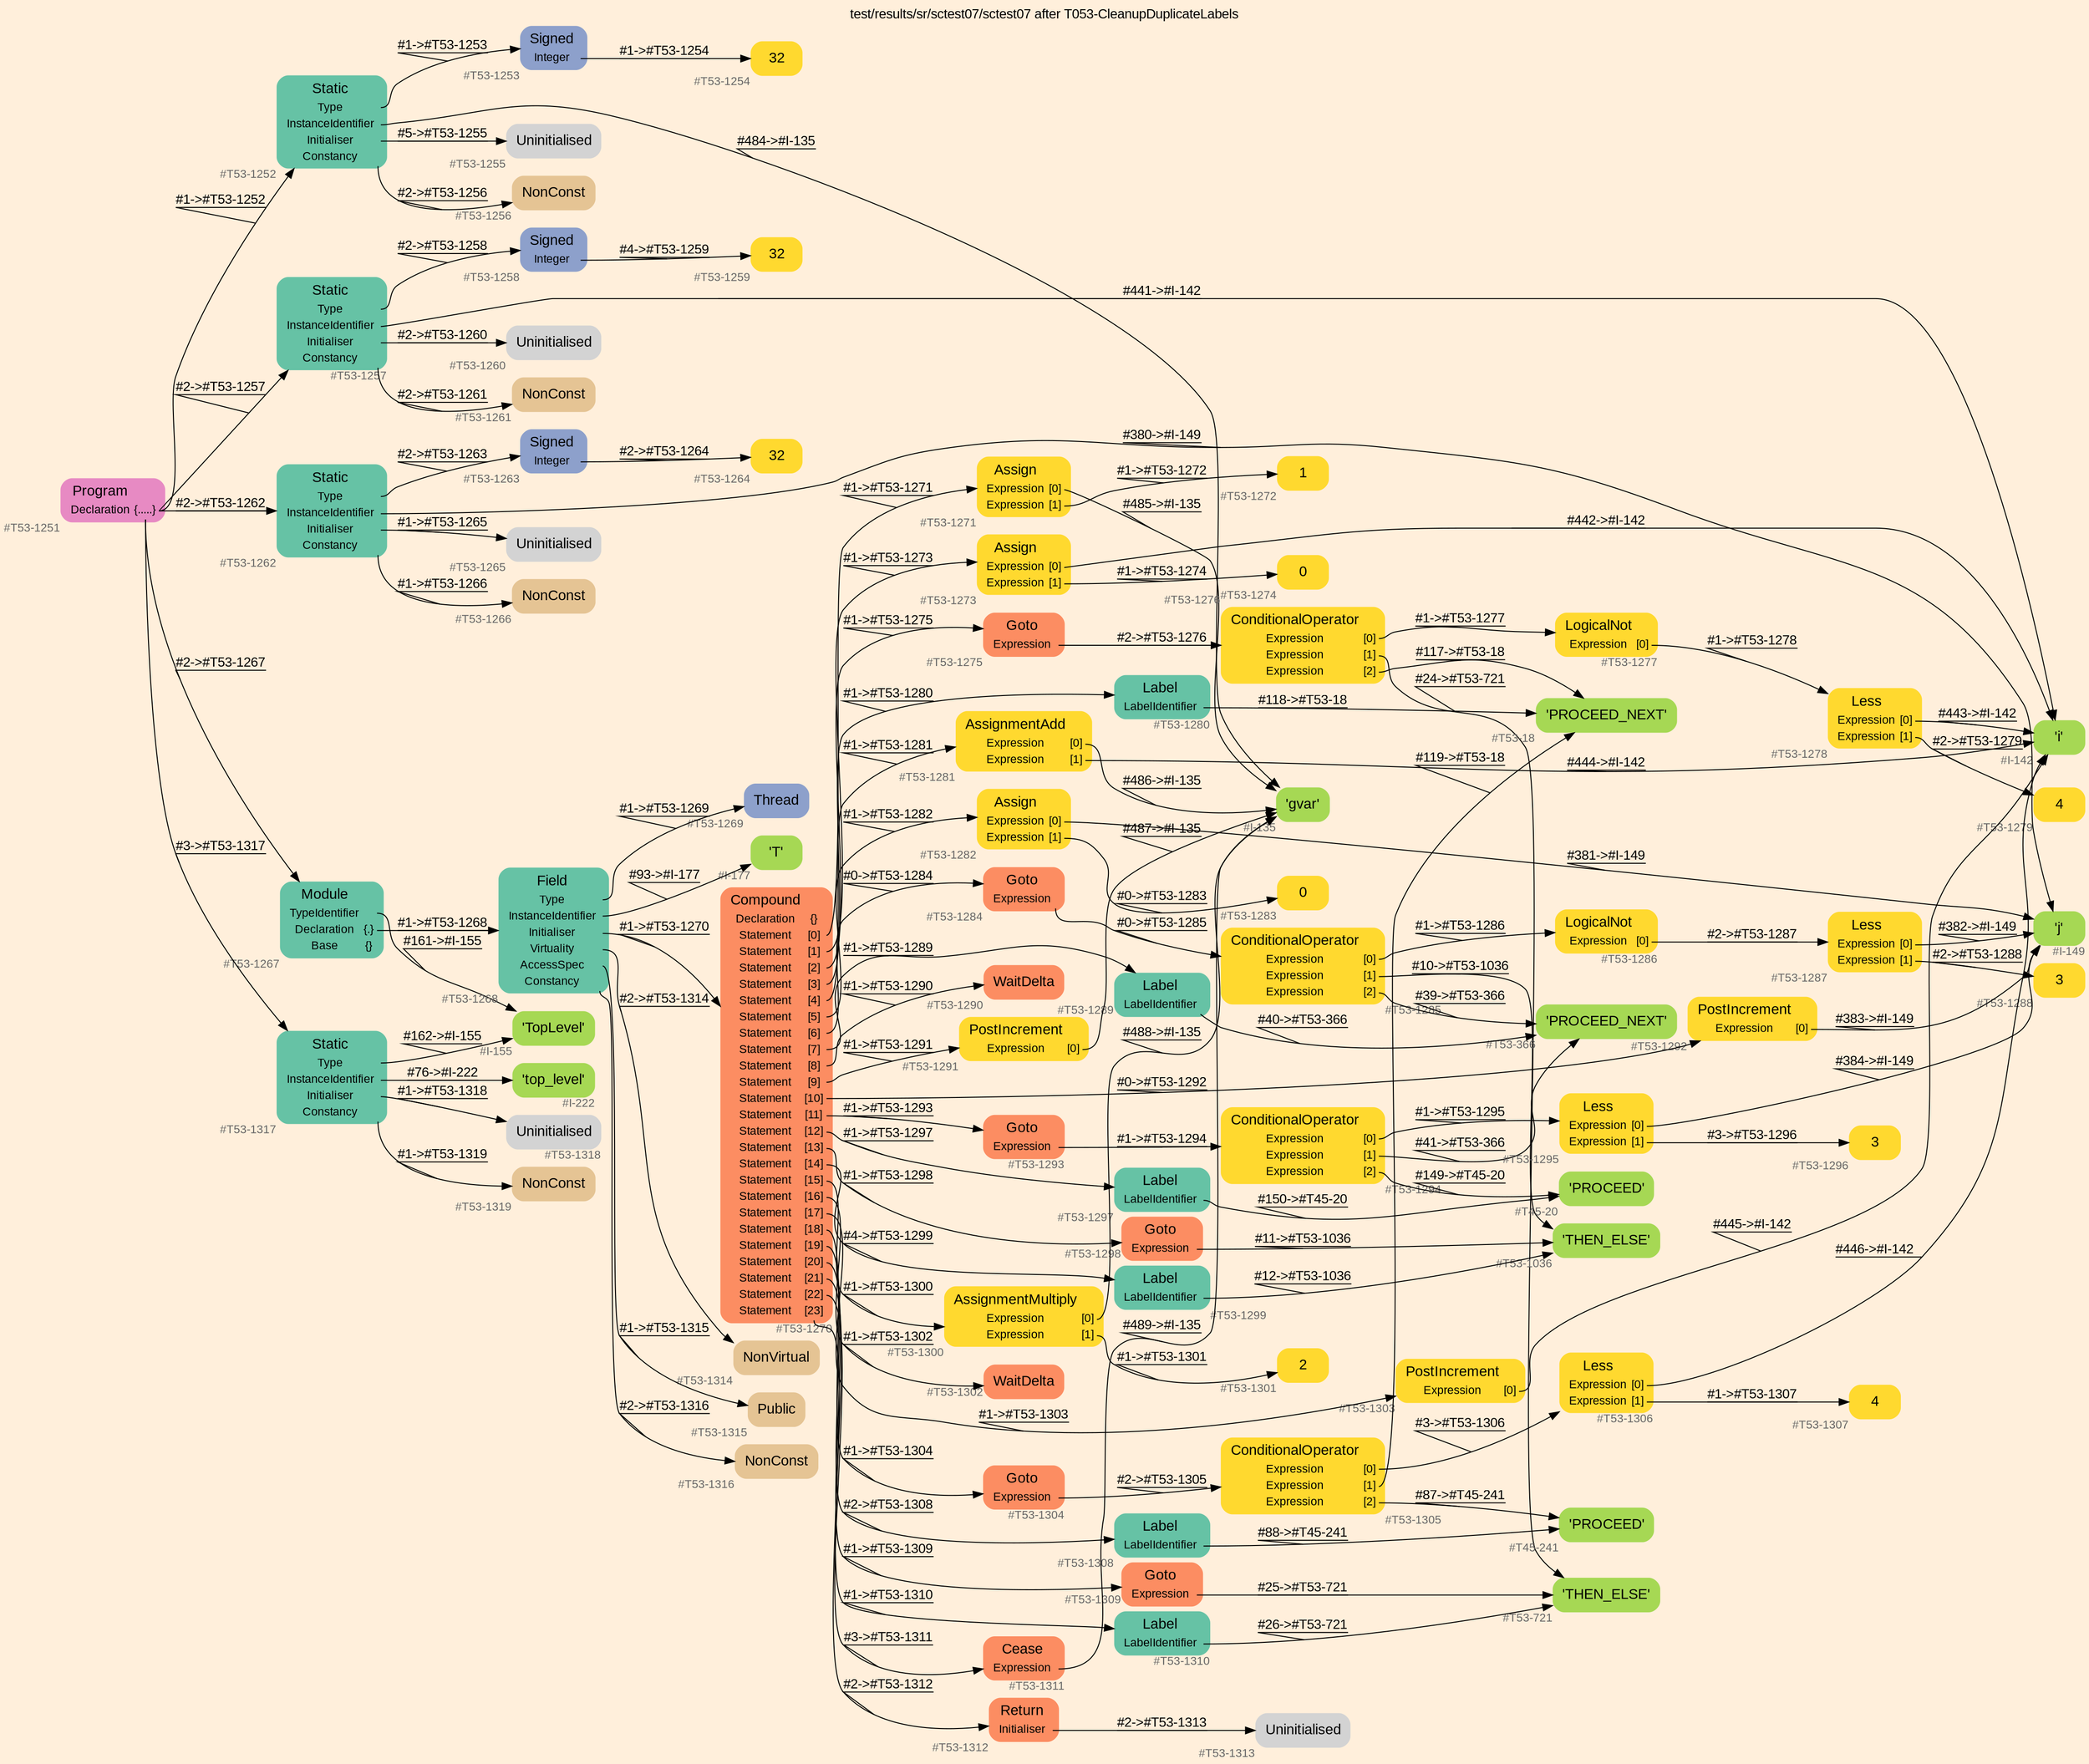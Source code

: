 digraph "test/results/sr/sctest07/sctest07 after T053-CleanupDuplicateLabels" {
label = "test/results/sr/sctest07/sctest07 after T053-CleanupDuplicateLabels"
labelloc = t
graph [
    rankdir = "LR"
    ranksep = 0.3
    bgcolor = antiquewhite1
    color = black
    fontcolor = black
    fontname = "Arial"
];
node [
    fontname = "Arial"
];
edge [
    fontname = "Arial"
];

// -------------------- node figure --------------------
// -------- block #T53-1251 ----------
"#T53-1251" [
    fillcolor = "/set28/4"
    xlabel = "#T53-1251"
    fontsize = "12"
    fontcolor = grey40
    shape = "plaintext"
    label = <<TABLE BORDER="0" CELLBORDER="0" CELLSPACING="0">
     <TR><TD><FONT COLOR="black" POINT-SIZE="15">Program</FONT></TD></TR>
     <TR><TD><FONT COLOR="black" POINT-SIZE="12">Declaration</FONT></TD><TD PORT="port0"><FONT COLOR="black" POINT-SIZE="12">{.....}</FONT></TD></TR>
    </TABLE>>
    style = "rounded,filled"
];

// -------- block #T53-1252 ----------
"#T53-1252" [
    fillcolor = "/set28/1"
    xlabel = "#T53-1252"
    fontsize = "12"
    fontcolor = grey40
    shape = "plaintext"
    label = <<TABLE BORDER="0" CELLBORDER="0" CELLSPACING="0">
     <TR><TD><FONT COLOR="black" POINT-SIZE="15">Static</FONT></TD></TR>
     <TR><TD><FONT COLOR="black" POINT-SIZE="12">Type</FONT></TD><TD PORT="port0"></TD></TR>
     <TR><TD><FONT COLOR="black" POINT-SIZE="12">InstanceIdentifier</FONT></TD><TD PORT="port1"></TD></TR>
     <TR><TD><FONT COLOR="black" POINT-SIZE="12">Initialiser</FONT></TD><TD PORT="port2"></TD></TR>
     <TR><TD><FONT COLOR="black" POINT-SIZE="12">Constancy</FONT></TD><TD PORT="port3"></TD></TR>
    </TABLE>>
    style = "rounded,filled"
];

// -------- block #T53-1253 ----------
"#T53-1253" [
    fillcolor = "/set28/3"
    xlabel = "#T53-1253"
    fontsize = "12"
    fontcolor = grey40
    shape = "plaintext"
    label = <<TABLE BORDER="0" CELLBORDER="0" CELLSPACING="0">
     <TR><TD><FONT COLOR="black" POINT-SIZE="15">Signed</FONT></TD></TR>
     <TR><TD><FONT COLOR="black" POINT-SIZE="12">Integer</FONT></TD><TD PORT="port0"></TD></TR>
    </TABLE>>
    style = "rounded,filled"
];

// -------- block #T53-1254 ----------
"#T53-1254" [
    fillcolor = "/set28/6"
    xlabel = "#T53-1254"
    fontsize = "12"
    fontcolor = grey40
    shape = "plaintext"
    label = <<TABLE BORDER="0" CELLBORDER="0" CELLSPACING="0">
     <TR><TD><FONT COLOR="black" POINT-SIZE="15">32</FONT></TD></TR>
    </TABLE>>
    style = "rounded,filled"
];

// -------- block #I-135 ----------
"#I-135" [
    fillcolor = "/set28/5"
    xlabel = "#I-135"
    fontsize = "12"
    fontcolor = grey40
    shape = "plaintext"
    label = <<TABLE BORDER="0" CELLBORDER="0" CELLSPACING="0">
     <TR><TD><FONT COLOR="black" POINT-SIZE="15">'gvar'</FONT></TD></TR>
    </TABLE>>
    style = "rounded,filled"
];

// -------- block #T53-1255 ----------
"#T53-1255" [
    xlabel = "#T53-1255"
    fontsize = "12"
    fontcolor = grey40
    shape = "plaintext"
    label = <<TABLE BORDER="0" CELLBORDER="0" CELLSPACING="0">
     <TR><TD><FONT COLOR="black" POINT-SIZE="15">Uninitialised</FONT></TD></TR>
    </TABLE>>
    style = "rounded,filled"
];

// -------- block #T53-1256 ----------
"#T53-1256" [
    fillcolor = "/set28/7"
    xlabel = "#T53-1256"
    fontsize = "12"
    fontcolor = grey40
    shape = "plaintext"
    label = <<TABLE BORDER="0" CELLBORDER="0" CELLSPACING="0">
     <TR><TD><FONT COLOR="black" POINT-SIZE="15">NonConst</FONT></TD></TR>
    </TABLE>>
    style = "rounded,filled"
];

// -------- block #T53-1257 ----------
"#T53-1257" [
    fillcolor = "/set28/1"
    xlabel = "#T53-1257"
    fontsize = "12"
    fontcolor = grey40
    shape = "plaintext"
    label = <<TABLE BORDER="0" CELLBORDER="0" CELLSPACING="0">
     <TR><TD><FONT COLOR="black" POINT-SIZE="15">Static</FONT></TD></TR>
     <TR><TD><FONT COLOR="black" POINT-SIZE="12">Type</FONT></TD><TD PORT="port0"></TD></TR>
     <TR><TD><FONT COLOR="black" POINT-SIZE="12">InstanceIdentifier</FONT></TD><TD PORT="port1"></TD></TR>
     <TR><TD><FONT COLOR="black" POINT-SIZE="12">Initialiser</FONT></TD><TD PORT="port2"></TD></TR>
     <TR><TD><FONT COLOR="black" POINT-SIZE="12">Constancy</FONT></TD><TD PORT="port3"></TD></TR>
    </TABLE>>
    style = "rounded,filled"
];

// -------- block #T53-1258 ----------
"#T53-1258" [
    fillcolor = "/set28/3"
    xlabel = "#T53-1258"
    fontsize = "12"
    fontcolor = grey40
    shape = "plaintext"
    label = <<TABLE BORDER="0" CELLBORDER="0" CELLSPACING="0">
     <TR><TD><FONT COLOR="black" POINT-SIZE="15">Signed</FONT></TD></TR>
     <TR><TD><FONT COLOR="black" POINT-SIZE="12">Integer</FONT></TD><TD PORT="port0"></TD></TR>
    </TABLE>>
    style = "rounded,filled"
];

// -------- block #T53-1259 ----------
"#T53-1259" [
    fillcolor = "/set28/6"
    xlabel = "#T53-1259"
    fontsize = "12"
    fontcolor = grey40
    shape = "plaintext"
    label = <<TABLE BORDER="0" CELLBORDER="0" CELLSPACING="0">
     <TR><TD><FONT COLOR="black" POINT-SIZE="15">32</FONT></TD></TR>
    </TABLE>>
    style = "rounded,filled"
];

// -------- block #I-142 ----------
"#I-142" [
    fillcolor = "/set28/5"
    xlabel = "#I-142"
    fontsize = "12"
    fontcolor = grey40
    shape = "plaintext"
    label = <<TABLE BORDER="0" CELLBORDER="0" CELLSPACING="0">
     <TR><TD><FONT COLOR="black" POINT-SIZE="15">'i'</FONT></TD></TR>
    </TABLE>>
    style = "rounded,filled"
];

// -------- block #T53-1260 ----------
"#T53-1260" [
    xlabel = "#T53-1260"
    fontsize = "12"
    fontcolor = grey40
    shape = "plaintext"
    label = <<TABLE BORDER="0" CELLBORDER="0" CELLSPACING="0">
     <TR><TD><FONT COLOR="black" POINT-SIZE="15">Uninitialised</FONT></TD></TR>
    </TABLE>>
    style = "rounded,filled"
];

// -------- block #T53-1261 ----------
"#T53-1261" [
    fillcolor = "/set28/7"
    xlabel = "#T53-1261"
    fontsize = "12"
    fontcolor = grey40
    shape = "plaintext"
    label = <<TABLE BORDER="0" CELLBORDER="0" CELLSPACING="0">
     <TR><TD><FONT COLOR="black" POINT-SIZE="15">NonConst</FONT></TD></TR>
    </TABLE>>
    style = "rounded,filled"
];

// -------- block #T53-1262 ----------
"#T53-1262" [
    fillcolor = "/set28/1"
    xlabel = "#T53-1262"
    fontsize = "12"
    fontcolor = grey40
    shape = "plaintext"
    label = <<TABLE BORDER="0" CELLBORDER="0" CELLSPACING="0">
     <TR><TD><FONT COLOR="black" POINT-SIZE="15">Static</FONT></TD></TR>
     <TR><TD><FONT COLOR="black" POINT-SIZE="12">Type</FONT></TD><TD PORT="port0"></TD></TR>
     <TR><TD><FONT COLOR="black" POINT-SIZE="12">InstanceIdentifier</FONT></TD><TD PORT="port1"></TD></TR>
     <TR><TD><FONT COLOR="black" POINT-SIZE="12">Initialiser</FONT></TD><TD PORT="port2"></TD></TR>
     <TR><TD><FONT COLOR="black" POINT-SIZE="12">Constancy</FONT></TD><TD PORT="port3"></TD></TR>
    </TABLE>>
    style = "rounded,filled"
];

// -------- block #T53-1263 ----------
"#T53-1263" [
    fillcolor = "/set28/3"
    xlabel = "#T53-1263"
    fontsize = "12"
    fontcolor = grey40
    shape = "plaintext"
    label = <<TABLE BORDER="0" CELLBORDER="0" CELLSPACING="0">
     <TR><TD><FONT COLOR="black" POINT-SIZE="15">Signed</FONT></TD></TR>
     <TR><TD><FONT COLOR="black" POINT-SIZE="12">Integer</FONT></TD><TD PORT="port0"></TD></TR>
    </TABLE>>
    style = "rounded,filled"
];

// -------- block #T53-1264 ----------
"#T53-1264" [
    fillcolor = "/set28/6"
    xlabel = "#T53-1264"
    fontsize = "12"
    fontcolor = grey40
    shape = "plaintext"
    label = <<TABLE BORDER="0" CELLBORDER="0" CELLSPACING="0">
     <TR><TD><FONT COLOR="black" POINT-SIZE="15">32</FONT></TD></TR>
    </TABLE>>
    style = "rounded,filled"
];

// -------- block #I-149 ----------
"#I-149" [
    fillcolor = "/set28/5"
    xlabel = "#I-149"
    fontsize = "12"
    fontcolor = grey40
    shape = "plaintext"
    label = <<TABLE BORDER="0" CELLBORDER="0" CELLSPACING="0">
     <TR><TD><FONT COLOR="black" POINT-SIZE="15">'j'</FONT></TD></TR>
    </TABLE>>
    style = "rounded,filled"
];

// -------- block #T53-1265 ----------
"#T53-1265" [
    xlabel = "#T53-1265"
    fontsize = "12"
    fontcolor = grey40
    shape = "plaintext"
    label = <<TABLE BORDER="0" CELLBORDER="0" CELLSPACING="0">
     <TR><TD><FONT COLOR="black" POINT-SIZE="15">Uninitialised</FONT></TD></TR>
    </TABLE>>
    style = "rounded,filled"
];

// -------- block #T53-1266 ----------
"#T53-1266" [
    fillcolor = "/set28/7"
    xlabel = "#T53-1266"
    fontsize = "12"
    fontcolor = grey40
    shape = "plaintext"
    label = <<TABLE BORDER="0" CELLBORDER="0" CELLSPACING="0">
     <TR><TD><FONT COLOR="black" POINT-SIZE="15">NonConst</FONT></TD></TR>
    </TABLE>>
    style = "rounded,filled"
];

// -------- block #T53-1267 ----------
"#T53-1267" [
    fillcolor = "/set28/1"
    xlabel = "#T53-1267"
    fontsize = "12"
    fontcolor = grey40
    shape = "plaintext"
    label = <<TABLE BORDER="0" CELLBORDER="0" CELLSPACING="0">
     <TR><TD><FONT COLOR="black" POINT-SIZE="15">Module</FONT></TD></TR>
     <TR><TD><FONT COLOR="black" POINT-SIZE="12">TypeIdentifier</FONT></TD><TD PORT="port0"></TD></TR>
     <TR><TD><FONT COLOR="black" POINT-SIZE="12">Declaration</FONT></TD><TD PORT="port1"><FONT COLOR="black" POINT-SIZE="12">{.}</FONT></TD></TR>
     <TR><TD><FONT COLOR="black" POINT-SIZE="12">Base</FONT></TD><TD PORT="port2"><FONT COLOR="black" POINT-SIZE="12">{}</FONT></TD></TR>
    </TABLE>>
    style = "rounded,filled"
];

// -------- block #I-155 ----------
"#I-155" [
    fillcolor = "/set28/5"
    xlabel = "#I-155"
    fontsize = "12"
    fontcolor = grey40
    shape = "plaintext"
    label = <<TABLE BORDER="0" CELLBORDER="0" CELLSPACING="0">
     <TR><TD><FONT COLOR="black" POINT-SIZE="15">'TopLevel'</FONT></TD></TR>
    </TABLE>>
    style = "rounded,filled"
];

// -------- block #T53-1268 ----------
"#T53-1268" [
    fillcolor = "/set28/1"
    xlabel = "#T53-1268"
    fontsize = "12"
    fontcolor = grey40
    shape = "plaintext"
    label = <<TABLE BORDER="0" CELLBORDER="0" CELLSPACING="0">
     <TR><TD><FONT COLOR="black" POINT-SIZE="15">Field</FONT></TD></TR>
     <TR><TD><FONT COLOR="black" POINT-SIZE="12">Type</FONT></TD><TD PORT="port0"></TD></TR>
     <TR><TD><FONT COLOR="black" POINT-SIZE="12">InstanceIdentifier</FONT></TD><TD PORT="port1"></TD></TR>
     <TR><TD><FONT COLOR="black" POINT-SIZE="12">Initialiser</FONT></TD><TD PORT="port2"></TD></TR>
     <TR><TD><FONT COLOR="black" POINT-SIZE="12">Virtuality</FONT></TD><TD PORT="port3"></TD></TR>
     <TR><TD><FONT COLOR="black" POINT-SIZE="12">AccessSpec</FONT></TD><TD PORT="port4"></TD></TR>
     <TR><TD><FONT COLOR="black" POINT-SIZE="12">Constancy</FONT></TD><TD PORT="port5"></TD></TR>
    </TABLE>>
    style = "rounded,filled"
];

// -------- block #T53-1269 ----------
"#T53-1269" [
    fillcolor = "/set28/3"
    xlabel = "#T53-1269"
    fontsize = "12"
    fontcolor = grey40
    shape = "plaintext"
    label = <<TABLE BORDER="0" CELLBORDER="0" CELLSPACING="0">
     <TR><TD><FONT COLOR="black" POINT-SIZE="15">Thread</FONT></TD></TR>
    </TABLE>>
    style = "rounded,filled"
];

// -------- block #I-177 ----------
"#I-177" [
    fillcolor = "/set28/5"
    xlabel = "#I-177"
    fontsize = "12"
    fontcolor = grey40
    shape = "plaintext"
    label = <<TABLE BORDER="0" CELLBORDER="0" CELLSPACING="0">
     <TR><TD><FONT COLOR="black" POINT-SIZE="15">'T'</FONT></TD></TR>
    </TABLE>>
    style = "rounded,filled"
];

// -------- block #T53-1270 ----------
"#T53-1270" [
    fillcolor = "/set28/2"
    xlabel = "#T53-1270"
    fontsize = "12"
    fontcolor = grey40
    shape = "plaintext"
    label = <<TABLE BORDER="0" CELLBORDER="0" CELLSPACING="0">
     <TR><TD><FONT COLOR="black" POINT-SIZE="15">Compound</FONT></TD></TR>
     <TR><TD><FONT COLOR="black" POINT-SIZE="12">Declaration</FONT></TD><TD PORT="port0"><FONT COLOR="black" POINT-SIZE="12">{}</FONT></TD></TR>
     <TR><TD><FONT COLOR="black" POINT-SIZE="12">Statement</FONT></TD><TD PORT="port1"><FONT COLOR="black" POINT-SIZE="12">[0]</FONT></TD></TR>
     <TR><TD><FONT COLOR="black" POINT-SIZE="12">Statement</FONT></TD><TD PORT="port2"><FONT COLOR="black" POINT-SIZE="12">[1]</FONT></TD></TR>
     <TR><TD><FONT COLOR="black" POINT-SIZE="12">Statement</FONT></TD><TD PORT="port3"><FONT COLOR="black" POINT-SIZE="12">[2]</FONT></TD></TR>
     <TR><TD><FONT COLOR="black" POINT-SIZE="12">Statement</FONT></TD><TD PORT="port4"><FONT COLOR="black" POINT-SIZE="12">[3]</FONT></TD></TR>
     <TR><TD><FONT COLOR="black" POINT-SIZE="12">Statement</FONT></TD><TD PORT="port5"><FONT COLOR="black" POINT-SIZE="12">[4]</FONT></TD></TR>
     <TR><TD><FONT COLOR="black" POINT-SIZE="12">Statement</FONT></TD><TD PORT="port6"><FONT COLOR="black" POINT-SIZE="12">[5]</FONT></TD></TR>
     <TR><TD><FONT COLOR="black" POINT-SIZE="12">Statement</FONT></TD><TD PORT="port7"><FONT COLOR="black" POINT-SIZE="12">[6]</FONT></TD></TR>
     <TR><TD><FONT COLOR="black" POINT-SIZE="12">Statement</FONT></TD><TD PORT="port8"><FONT COLOR="black" POINT-SIZE="12">[7]</FONT></TD></TR>
     <TR><TD><FONT COLOR="black" POINT-SIZE="12">Statement</FONT></TD><TD PORT="port9"><FONT COLOR="black" POINT-SIZE="12">[8]</FONT></TD></TR>
     <TR><TD><FONT COLOR="black" POINT-SIZE="12">Statement</FONT></TD><TD PORT="port10"><FONT COLOR="black" POINT-SIZE="12">[9]</FONT></TD></TR>
     <TR><TD><FONT COLOR="black" POINT-SIZE="12">Statement</FONT></TD><TD PORT="port11"><FONT COLOR="black" POINT-SIZE="12">[10]</FONT></TD></TR>
     <TR><TD><FONT COLOR="black" POINT-SIZE="12">Statement</FONT></TD><TD PORT="port12"><FONT COLOR="black" POINT-SIZE="12">[11]</FONT></TD></TR>
     <TR><TD><FONT COLOR="black" POINT-SIZE="12">Statement</FONT></TD><TD PORT="port13"><FONT COLOR="black" POINT-SIZE="12">[12]</FONT></TD></TR>
     <TR><TD><FONT COLOR="black" POINT-SIZE="12">Statement</FONT></TD><TD PORT="port14"><FONT COLOR="black" POINT-SIZE="12">[13]</FONT></TD></TR>
     <TR><TD><FONT COLOR="black" POINT-SIZE="12">Statement</FONT></TD><TD PORT="port15"><FONT COLOR="black" POINT-SIZE="12">[14]</FONT></TD></TR>
     <TR><TD><FONT COLOR="black" POINT-SIZE="12">Statement</FONT></TD><TD PORT="port16"><FONT COLOR="black" POINT-SIZE="12">[15]</FONT></TD></TR>
     <TR><TD><FONT COLOR="black" POINT-SIZE="12">Statement</FONT></TD><TD PORT="port17"><FONT COLOR="black" POINT-SIZE="12">[16]</FONT></TD></TR>
     <TR><TD><FONT COLOR="black" POINT-SIZE="12">Statement</FONT></TD><TD PORT="port18"><FONT COLOR="black" POINT-SIZE="12">[17]</FONT></TD></TR>
     <TR><TD><FONT COLOR="black" POINT-SIZE="12">Statement</FONT></TD><TD PORT="port19"><FONT COLOR="black" POINT-SIZE="12">[18]</FONT></TD></TR>
     <TR><TD><FONT COLOR="black" POINT-SIZE="12">Statement</FONT></TD><TD PORT="port20"><FONT COLOR="black" POINT-SIZE="12">[19]</FONT></TD></TR>
     <TR><TD><FONT COLOR="black" POINT-SIZE="12">Statement</FONT></TD><TD PORT="port21"><FONT COLOR="black" POINT-SIZE="12">[20]</FONT></TD></TR>
     <TR><TD><FONT COLOR="black" POINT-SIZE="12">Statement</FONT></TD><TD PORT="port22"><FONT COLOR="black" POINT-SIZE="12">[21]</FONT></TD></TR>
     <TR><TD><FONT COLOR="black" POINT-SIZE="12">Statement</FONT></TD><TD PORT="port23"><FONT COLOR="black" POINT-SIZE="12">[22]</FONT></TD></TR>
     <TR><TD><FONT COLOR="black" POINT-SIZE="12">Statement</FONT></TD><TD PORT="port24"><FONT COLOR="black" POINT-SIZE="12">[23]</FONT></TD></TR>
    </TABLE>>
    style = "rounded,filled"
];

// -------- block #T53-1271 ----------
"#T53-1271" [
    fillcolor = "/set28/6"
    xlabel = "#T53-1271"
    fontsize = "12"
    fontcolor = grey40
    shape = "plaintext"
    label = <<TABLE BORDER="0" CELLBORDER="0" CELLSPACING="0">
     <TR><TD><FONT COLOR="black" POINT-SIZE="15">Assign</FONT></TD></TR>
     <TR><TD><FONT COLOR="black" POINT-SIZE="12">Expression</FONT></TD><TD PORT="port0"><FONT COLOR="black" POINT-SIZE="12">[0]</FONT></TD></TR>
     <TR><TD><FONT COLOR="black" POINT-SIZE="12">Expression</FONT></TD><TD PORT="port1"><FONT COLOR="black" POINT-SIZE="12">[1]</FONT></TD></TR>
    </TABLE>>
    style = "rounded,filled"
];

// -------- block #T53-1272 ----------
"#T53-1272" [
    fillcolor = "/set28/6"
    xlabel = "#T53-1272"
    fontsize = "12"
    fontcolor = grey40
    shape = "plaintext"
    label = <<TABLE BORDER="0" CELLBORDER="0" CELLSPACING="0">
     <TR><TD><FONT COLOR="black" POINT-SIZE="15">1</FONT></TD></TR>
    </TABLE>>
    style = "rounded,filled"
];

// -------- block #T53-1273 ----------
"#T53-1273" [
    fillcolor = "/set28/6"
    xlabel = "#T53-1273"
    fontsize = "12"
    fontcolor = grey40
    shape = "plaintext"
    label = <<TABLE BORDER="0" CELLBORDER="0" CELLSPACING="0">
     <TR><TD><FONT COLOR="black" POINT-SIZE="15">Assign</FONT></TD></TR>
     <TR><TD><FONT COLOR="black" POINT-SIZE="12">Expression</FONT></TD><TD PORT="port0"><FONT COLOR="black" POINT-SIZE="12">[0]</FONT></TD></TR>
     <TR><TD><FONT COLOR="black" POINT-SIZE="12">Expression</FONT></TD><TD PORT="port1"><FONT COLOR="black" POINT-SIZE="12">[1]</FONT></TD></TR>
    </TABLE>>
    style = "rounded,filled"
];

// -------- block #T53-1274 ----------
"#T53-1274" [
    fillcolor = "/set28/6"
    xlabel = "#T53-1274"
    fontsize = "12"
    fontcolor = grey40
    shape = "plaintext"
    label = <<TABLE BORDER="0" CELLBORDER="0" CELLSPACING="0">
     <TR><TD><FONT COLOR="black" POINT-SIZE="15">0</FONT></TD></TR>
    </TABLE>>
    style = "rounded,filled"
];

// -------- block #T53-1275 ----------
"#T53-1275" [
    fillcolor = "/set28/2"
    xlabel = "#T53-1275"
    fontsize = "12"
    fontcolor = grey40
    shape = "plaintext"
    label = <<TABLE BORDER="0" CELLBORDER="0" CELLSPACING="0">
     <TR><TD><FONT COLOR="black" POINT-SIZE="15">Goto</FONT></TD></TR>
     <TR><TD><FONT COLOR="black" POINT-SIZE="12">Expression</FONT></TD><TD PORT="port0"></TD></TR>
    </TABLE>>
    style = "rounded,filled"
];

// -------- block #T53-1276 ----------
"#T53-1276" [
    fillcolor = "/set28/6"
    xlabel = "#T53-1276"
    fontsize = "12"
    fontcolor = grey40
    shape = "plaintext"
    label = <<TABLE BORDER="0" CELLBORDER="0" CELLSPACING="0">
     <TR><TD><FONT COLOR="black" POINT-SIZE="15">ConditionalOperator</FONT></TD></TR>
     <TR><TD><FONT COLOR="black" POINT-SIZE="12">Expression</FONT></TD><TD PORT="port0"><FONT COLOR="black" POINT-SIZE="12">[0]</FONT></TD></TR>
     <TR><TD><FONT COLOR="black" POINT-SIZE="12">Expression</FONT></TD><TD PORT="port1"><FONT COLOR="black" POINT-SIZE="12">[1]</FONT></TD></TR>
     <TR><TD><FONT COLOR="black" POINT-SIZE="12">Expression</FONT></TD><TD PORT="port2"><FONT COLOR="black" POINT-SIZE="12">[2]</FONT></TD></TR>
    </TABLE>>
    style = "rounded,filled"
];

// -------- block #T53-1277 ----------
"#T53-1277" [
    fillcolor = "/set28/6"
    xlabel = "#T53-1277"
    fontsize = "12"
    fontcolor = grey40
    shape = "plaintext"
    label = <<TABLE BORDER="0" CELLBORDER="0" CELLSPACING="0">
     <TR><TD><FONT COLOR="black" POINT-SIZE="15">LogicalNot</FONT></TD></TR>
     <TR><TD><FONT COLOR="black" POINT-SIZE="12">Expression</FONT></TD><TD PORT="port0"><FONT COLOR="black" POINT-SIZE="12">[0]</FONT></TD></TR>
    </TABLE>>
    style = "rounded,filled"
];

// -------- block #T53-1278 ----------
"#T53-1278" [
    fillcolor = "/set28/6"
    xlabel = "#T53-1278"
    fontsize = "12"
    fontcolor = grey40
    shape = "plaintext"
    label = <<TABLE BORDER="0" CELLBORDER="0" CELLSPACING="0">
     <TR><TD><FONT COLOR="black" POINT-SIZE="15">Less</FONT></TD></TR>
     <TR><TD><FONT COLOR="black" POINT-SIZE="12">Expression</FONT></TD><TD PORT="port0"><FONT COLOR="black" POINT-SIZE="12">[0]</FONT></TD></TR>
     <TR><TD><FONT COLOR="black" POINT-SIZE="12">Expression</FONT></TD><TD PORT="port1"><FONT COLOR="black" POINT-SIZE="12">[1]</FONT></TD></TR>
    </TABLE>>
    style = "rounded,filled"
];

// -------- block #T53-1279 ----------
"#T53-1279" [
    fillcolor = "/set28/6"
    xlabel = "#T53-1279"
    fontsize = "12"
    fontcolor = grey40
    shape = "plaintext"
    label = <<TABLE BORDER="0" CELLBORDER="0" CELLSPACING="0">
     <TR><TD><FONT COLOR="black" POINT-SIZE="15">4</FONT></TD></TR>
    </TABLE>>
    style = "rounded,filled"
];

// -------- block #T53-721 ----------
"#T53-721" [
    fillcolor = "/set28/5"
    xlabel = "#T53-721"
    fontsize = "12"
    fontcolor = grey40
    shape = "plaintext"
    label = <<TABLE BORDER="0" CELLBORDER="0" CELLSPACING="0">
     <TR><TD><FONT COLOR="black" POINT-SIZE="15">'THEN_ELSE'</FONT></TD></TR>
    </TABLE>>
    style = "rounded,filled"
];

// -------- block #T53-18 ----------
"#T53-18" [
    fillcolor = "/set28/5"
    xlabel = "#T53-18"
    fontsize = "12"
    fontcolor = grey40
    shape = "plaintext"
    label = <<TABLE BORDER="0" CELLBORDER="0" CELLSPACING="0">
     <TR><TD><FONT COLOR="black" POINT-SIZE="15">'PROCEED_NEXT'</FONT></TD></TR>
    </TABLE>>
    style = "rounded,filled"
];

// -------- block #T53-1280 ----------
"#T53-1280" [
    fillcolor = "/set28/1"
    xlabel = "#T53-1280"
    fontsize = "12"
    fontcolor = grey40
    shape = "plaintext"
    label = <<TABLE BORDER="0" CELLBORDER="0" CELLSPACING="0">
     <TR><TD><FONT COLOR="black" POINT-SIZE="15">Label</FONT></TD></TR>
     <TR><TD><FONT COLOR="black" POINT-SIZE="12">LabelIdentifier</FONT></TD><TD PORT="port0"></TD></TR>
    </TABLE>>
    style = "rounded,filled"
];

// -------- block #T53-1281 ----------
"#T53-1281" [
    fillcolor = "/set28/6"
    xlabel = "#T53-1281"
    fontsize = "12"
    fontcolor = grey40
    shape = "plaintext"
    label = <<TABLE BORDER="0" CELLBORDER="0" CELLSPACING="0">
     <TR><TD><FONT COLOR="black" POINT-SIZE="15">AssignmentAdd</FONT></TD></TR>
     <TR><TD><FONT COLOR="black" POINT-SIZE="12">Expression</FONT></TD><TD PORT="port0"><FONT COLOR="black" POINT-SIZE="12">[0]</FONT></TD></TR>
     <TR><TD><FONT COLOR="black" POINT-SIZE="12">Expression</FONT></TD><TD PORT="port1"><FONT COLOR="black" POINT-SIZE="12">[1]</FONT></TD></TR>
    </TABLE>>
    style = "rounded,filled"
];

// -------- block #T53-1282 ----------
"#T53-1282" [
    fillcolor = "/set28/6"
    xlabel = "#T53-1282"
    fontsize = "12"
    fontcolor = grey40
    shape = "plaintext"
    label = <<TABLE BORDER="0" CELLBORDER="0" CELLSPACING="0">
     <TR><TD><FONT COLOR="black" POINT-SIZE="15">Assign</FONT></TD></TR>
     <TR><TD><FONT COLOR="black" POINT-SIZE="12">Expression</FONT></TD><TD PORT="port0"><FONT COLOR="black" POINT-SIZE="12">[0]</FONT></TD></TR>
     <TR><TD><FONT COLOR="black" POINT-SIZE="12">Expression</FONT></TD><TD PORT="port1"><FONT COLOR="black" POINT-SIZE="12">[1]</FONT></TD></TR>
    </TABLE>>
    style = "rounded,filled"
];

// -------- block #T53-1283 ----------
"#T53-1283" [
    fillcolor = "/set28/6"
    xlabel = "#T53-1283"
    fontsize = "12"
    fontcolor = grey40
    shape = "plaintext"
    label = <<TABLE BORDER="0" CELLBORDER="0" CELLSPACING="0">
     <TR><TD><FONT COLOR="black" POINT-SIZE="15">0</FONT></TD></TR>
    </TABLE>>
    style = "rounded,filled"
];

// -------- block #T53-1284 ----------
"#T53-1284" [
    fillcolor = "/set28/2"
    xlabel = "#T53-1284"
    fontsize = "12"
    fontcolor = grey40
    shape = "plaintext"
    label = <<TABLE BORDER="0" CELLBORDER="0" CELLSPACING="0">
     <TR><TD><FONT COLOR="black" POINT-SIZE="15">Goto</FONT></TD></TR>
     <TR><TD><FONT COLOR="black" POINT-SIZE="12">Expression</FONT></TD><TD PORT="port0"></TD></TR>
    </TABLE>>
    style = "rounded,filled"
];

// -------- block #T53-1285 ----------
"#T53-1285" [
    fillcolor = "/set28/6"
    xlabel = "#T53-1285"
    fontsize = "12"
    fontcolor = grey40
    shape = "plaintext"
    label = <<TABLE BORDER="0" CELLBORDER="0" CELLSPACING="0">
     <TR><TD><FONT COLOR="black" POINT-SIZE="15">ConditionalOperator</FONT></TD></TR>
     <TR><TD><FONT COLOR="black" POINT-SIZE="12">Expression</FONT></TD><TD PORT="port0"><FONT COLOR="black" POINT-SIZE="12">[0]</FONT></TD></TR>
     <TR><TD><FONT COLOR="black" POINT-SIZE="12">Expression</FONT></TD><TD PORT="port1"><FONT COLOR="black" POINT-SIZE="12">[1]</FONT></TD></TR>
     <TR><TD><FONT COLOR="black" POINT-SIZE="12">Expression</FONT></TD><TD PORT="port2"><FONT COLOR="black" POINT-SIZE="12">[2]</FONT></TD></TR>
    </TABLE>>
    style = "rounded,filled"
];

// -------- block #T53-1286 ----------
"#T53-1286" [
    fillcolor = "/set28/6"
    xlabel = "#T53-1286"
    fontsize = "12"
    fontcolor = grey40
    shape = "plaintext"
    label = <<TABLE BORDER="0" CELLBORDER="0" CELLSPACING="0">
     <TR><TD><FONT COLOR="black" POINT-SIZE="15">LogicalNot</FONT></TD></TR>
     <TR><TD><FONT COLOR="black" POINT-SIZE="12">Expression</FONT></TD><TD PORT="port0"><FONT COLOR="black" POINT-SIZE="12">[0]</FONT></TD></TR>
    </TABLE>>
    style = "rounded,filled"
];

// -------- block #T53-1287 ----------
"#T53-1287" [
    fillcolor = "/set28/6"
    xlabel = "#T53-1287"
    fontsize = "12"
    fontcolor = grey40
    shape = "plaintext"
    label = <<TABLE BORDER="0" CELLBORDER="0" CELLSPACING="0">
     <TR><TD><FONT COLOR="black" POINT-SIZE="15">Less</FONT></TD></TR>
     <TR><TD><FONT COLOR="black" POINT-SIZE="12">Expression</FONT></TD><TD PORT="port0"><FONT COLOR="black" POINT-SIZE="12">[0]</FONT></TD></TR>
     <TR><TD><FONT COLOR="black" POINT-SIZE="12">Expression</FONT></TD><TD PORT="port1"><FONT COLOR="black" POINT-SIZE="12">[1]</FONT></TD></TR>
    </TABLE>>
    style = "rounded,filled"
];

// -------- block #T53-1288 ----------
"#T53-1288" [
    fillcolor = "/set28/6"
    xlabel = "#T53-1288"
    fontsize = "12"
    fontcolor = grey40
    shape = "plaintext"
    label = <<TABLE BORDER="0" CELLBORDER="0" CELLSPACING="0">
     <TR><TD><FONT COLOR="black" POINT-SIZE="15">3</FONT></TD></TR>
    </TABLE>>
    style = "rounded,filled"
];

// -------- block #T53-1036 ----------
"#T53-1036" [
    fillcolor = "/set28/5"
    xlabel = "#T53-1036"
    fontsize = "12"
    fontcolor = grey40
    shape = "plaintext"
    label = <<TABLE BORDER="0" CELLBORDER="0" CELLSPACING="0">
     <TR><TD><FONT COLOR="black" POINT-SIZE="15">'THEN_ELSE'</FONT></TD></TR>
    </TABLE>>
    style = "rounded,filled"
];

// -------- block #T53-366 ----------
"#T53-366" [
    fillcolor = "/set28/5"
    xlabel = "#T53-366"
    fontsize = "12"
    fontcolor = grey40
    shape = "plaintext"
    label = <<TABLE BORDER="0" CELLBORDER="0" CELLSPACING="0">
     <TR><TD><FONT COLOR="black" POINT-SIZE="15">'PROCEED_NEXT'</FONT></TD></TR>
    </TABLE>>
    style = "rounded,filled"
];

// -------- block #T53-1289 ----------
"#T53-1289" [
    fillcolor = "/set28/1"
    xlabel = "#T53-1289"
    fontsize = "12"
    fontcolor = grey40
    shape = "plaintext"
    label = <<TABLE BORDER="0" CELLBORDER="0" CELLSPACING="0">
     <TR><TD><FONT COLOR="black" POINT-SIZE="15">Label</FONT></TD></TR>
     <TR><TD><FONT COLOR="black" POINT-SIZE="12">LabelIdentifier</FONT></TD><TD PORT="port0"></TD></TR>
    </TABLE>>
    style = "rounded,filled"
];

// -------- block #T53-1290 ----------
"#T53-1290" [
    fillcolor = "/set28/2"
    xlabel = "#T53-1290"
    fontsize = "12"
    fontcolor = grey40
    shape = "plaintext"
    label = <<TABLE BORDER="0" CELLBORDER="0" CELLSPACING="0">
     <TR><TD><FONT COLOR="black" POINT-SIZE="15">WaitDelta</FONT></TD></TR>
    </TABLE>>
    style = "rounded,filled"
];

// -------- block #T53-1291 ----------
"#T53-1291" [
    fillcolor = "/set28/6"
    xlabel = "#T53-1291"
    fontsize = "12"
    fontcolor = grey40
    shape = "plaintext"
    label = <<TABLE BORDER="0" CELLBORDER="0" CELLSPACING="0">
     <TR><TD><FONT COLOR="black" POINT-SIZE="15">PostIncrement</FONT></TD></TR>
     <TR><TD><FONT COLOR="black" POINT-SIZE="12">Expression</FONT></TD><TD PORT="port0"><FONT COLOR="black" POINT-SIZE="12">[0]</FONT></TD></TR>
    </TABLE>>
    style = "rounded,filled"
];

// -------- block #T53-1292 ----------
"#T53-1292" [
    fillcolor = "/set28/6"
    xlabel = "#T53-1292"
    fontsize = "12"
    fontcolor = grey40
    shape = "plaintext"
    label = <<TABLE BORDER="0" CELLBORDER="0" CELLSPACING="0">
     <TR><TD><FONT COLOR="black" POINT-SIZE="15">PostIncrement</FONT></TD></TR>
     <TR><TD><FONT COLOR="black" POINT-SIZE="12">Expression</FONT></TD><TD PORT="port0"><FONT COLOR="black" POINT-SIZE="12">[0]</FONT></TD></TR>
    </TABLE>>
    style = "rounded,filled"
];

// -------- block #T53-1293 ----------
"#T53-1293" [
    fillcolor = "/set28/2"
    xlabel = "#T53-1293"
    fontsize = "12"
    fontcolor = grey40
    shape = "plaintext"
    label = <<TABLE BORDER="0" CELLBORDER="0" CELLSPACING="0">
     <TR><TD><FONT COLOR="black" POINT-SIZE="15">Goto</FONT></TD></TR>
     <TR><TD><FONT COLOR="black" POINT-SIZE="12">Expression</FONT></TD><TD PORT="port0"></TD></TR>
    </TABLE>>
    style = "rounded,filled"
];

// -------- block #T53-1294 ----------
"#T53-1294" [
    fillcolor = "/set28/6"
    xlabel = "#T53-1294"
    fontsize = "12"
    fontcolor = grey40
    shape = "plaintext"
    label = <<TABLE BORDER="0" CELLBORDER="0" CELLSPACING="0">
     <TR><TD><FONT COLOR="black" POINT-SIZE="15">ConditionalOperator</FONT></TD></TR>
     <TR><TD><FONT COLOR="black" POINT-SIZE="12">Expression</FONT></TD><TD PORT="port0"><FONT COLOR="black" POINT-SIZE="12">[0]</FONT></TD></TR>
     <TR><TD><FONT COLOR="black" POINT-SIZE="12">Expression</FONT></TD><TD PORT="port1"><FONT COLOR="black" POINT-SIZE="12">[1]</FONT></TD></TR>
     <TR><TD><FONT COLOR="black" POINT-SIZE="12">Expression</FONT></TD><TD PORT="port2"><FONT COLOR="black" POINT-SIZE="12">[2]</FONT></TD></TR>
    </TABLE>>
    style = "rounded,filled"
];

// -------- block #T53-1295 ----------
"#T53-1295" [
    fillcolor = "/set28/6"
    xlabel = "#T53-1295"
    fontsize = "12"
    fontcolor = grey40
    shape = "plaintext"
    label = <<TABLE BORDER="0" CELLBORDER="0" CELLSPACING="0">
     <TR><TD><FONT COLOR="black" POINT-SIZE="15">Less</FONT></TD></TR>
     <TR><TD><FONT COLOR="black" POINT-SIZE="12">Expression</FONT></TD><TD PORT="port0"><FONT COLOR="black" POINT-SIZE="12">[0]</FONT></TD></TR>
     <TR><TD><FONT COLOR="black" POINT-SIZE="12">Expression</FONT></TD><TD PORT="port1"><FONT COLOR="black" POINT-SIZE="12">[1]</FONT></TD></TR>
    </TABLE>>
    style = "rounded,filled"
];

// -------- block #T53-1296 ----------
"#T53-1296" [
    fillcolor = "/set28/6"
    xlabel = "#T53-1296"
    fontsize = "12"
    fontcolor = grey40
    shape = "plaintext"
    label = <<TABLE BORDER="0" CELLBORDER="0" CELLSPACING="0">
     <TR><TD><FONT COLOR="black" POINT-SIZE="15">3</FONT></TD></TR>
    </TABLE>>
    style = "rounded,filled"
];

// -------- block #T45-20 ----------
"#T45-20" [
    fillcolor = "/set28/5"
    xlabel = "#T45-20"
    fontsize = "12"
    fontcolor = grey40
    shape = "plaintext"
    label = <<TABLE BORDER="0" CELLBORDER="0" CELLSPACING="0">
     <TR><TD><FONT COLOR="black" POINT-SIZE="15">'PROCEED'</FONT></TD></TR>
    </TABLE>>
    style = "rounded,filled"
];

// -------- block #T53-1297 ----------
"#T53-1297" [
    fillcolor = "/set28/1"
    xlabel = "#T53-1297"
    fontsize = "12"
    fontcolor = grey40
    shape = "plaintext"
    label = <<TABLE BORDER="0" CELLBORDER="0" CELLSPACING="0">
     <TR><TD><FONT COLOR="black" POINT-SIZE="15">Label</FONT></TD></TR>
     <TR><TD><FONT COLOR="black" POINT-SIZE="12">LabelIdentifier</FONT></TD><TD PORT="port0"></TD></TR>
    </TABLE>>
    style = "rounded,filled"
];

// -------- block #T53-1298 ----------
"#T53-1298" [
    fillcolor = "/set28/2"
    xlabel = "#T53-1298"
    fontsize = "12"
    fontcolor = grey40
    shape = "plaintext"
    label = <<TABLE BORDER="0" CELLBORDER="0" CELLSPACING="0">
     <TR><TD><FONT COLOR="black" POINT-SIZE="15">Goto</FONT></TD></TR>
     <TR><TD><FONT COLOR="black" POINT-SIZE="12">Expression</FONT></TD><TD PORT="port0"></TD></TR>
    </TABLE>>
    style = "rounded,filled"
];

// -------- block #T53-1299 ----------
"#T53-1299" [
    fillcolor = "/set28/1"
    xlabel = "#T53-1299"
    fontsize = "12"
    fontcolor = grey40
    shape = "plaintext"
    label = <<TABLE BORDER="0" CELLBORDER="0" CELLSPACING="0">
     <TR><TD><FONT COLOR="black" POINT-SIZE="15">Label</FONT></TD></TR>
     <TR><TD><FONT COLOR="black" POINT-SIZE="12">LabelIdentifier</FONT></TD><TD PORT="port0"></TD></TR>
    </TABLE>>
    style = "rounded,filled"
];

// -------- block #T53-1300 ----------
"#T53-1300" [
    fillcolor = "/set28/6"
    xlabel = "#T53-1300"
    fontsize = "12"
    fontcolor = grey40
    shape = "plaintext"
    label = <<TABLE BORDER="0" CELLBORDER="0" CELLSPACING="0">
     <TR><TD><FONT COLOR="black" POINT-SIZE="15">AssignmentMultiply</FONT></TD></TR>
     <TR><TD><FONT COLOR="black" POINT-SIZE="12">Expression</FONT></TD><TD PORT="port0"><FONT COLOR="black" POINT-SIZE="12">[0]</FONT></TD></TR>
     <TR><TD><FONT COLOR="black" POINT-SIZE="12">Expression</FONT></TD><TD PORT="port1"><FONT COLOR="black" POINT-SIZE="12">[1]</FONT></TD></TR>
    </TABLE>>
    style = "rounded,filled"
];

// -------- block #T53-1301 ----------
"#T53-1301" [
    fillcolor = "/set28/6"
    xlabel = "#T53-1301"
    fontsize = "12"
    fontcolor = grey40
    shape = "plaintext"
    label = <<TABLE BORDER="0" CELLBORDER="0" CELLSPACING="0">
     <TR><TD><FONT COLOR="black" POINT-SIZE="15">2</FONT></TD></TR>
    </TABLE>>
    style = "rounded,filled"
];

// -------- block #T53-1302 ----------
"#T53-1302" [
    fillcolor = "/set28/2"
    xlabel = "#T53-1302"
    fontsize = "12"
    fontcolor = grey40
    shape = "plaintext"
    label = <<TABLE BORDER="0" CELLBORDER="0" CELLSPACING="0">
     <TR><TD><FONT COLOR="black" POINT-SIZE="15">WaitDelta</FONT></TD></TR>
    </TABLE>>
    style = "rounded,filled"
];

// -------- block #T53-1303 ----------
"#T53-1303" [
    fillcolor = "/set28/6"
    xlabel = "#T53-1303"
    fontsize = "12"
    fontcolor = grey40
    shape = "plaintext"
    label = <<TABLE BORDER="0" CELLBORDER="0" CELLSPACING="0">
     <TR><TD><FONT COLOR="black" POINT-SIZE="15">PostIncrement</FONT></TD></TR>
     <TR><TD><FONT COLOR="black" POINT-SIZE="12">Expression</FONT></TD><TD PORT="port0"><FONT COLOR="black" POINT-SIZE="12">[0]</FONT></TD></TR>
    </TABLE>>
    style = "rounded,filled"
];

// -------- block #T53-1304 ----------
"#T53-1304" [
    fillcolor = "/set28/2"
    xlabel = "#T53-1304"
    fontsize = "12"
    fontcolor = grey40
    shape = "plaintext"
    label = <<TABLE BORDER="0" CELLBORDER="0" CELLSPACING="0">
     <TR><TD><FONT COLOR="black" POINT-SIZE="15">Goto</FONT></TD></TR>
     <TR><TD><FONT COLOR="black" POINT-SIZE="12">Expression</FONT></TD><TD PORT="port0"></TD></TR>
    </TABLE>>
    style = "rounded,filled"
];

// -------- block #T53-1305 ----------
"#T53-1305" [
    fillcolor = "/set28/6"
    xlabel = "#T53-1305"
    fontsize = "12"
    fontcolor = grey40
    shape = "plaintext"
    label = <<TABLE BORDER="0" CELLBORDER="0" CELLSPACING="0">
     <TR><TD><FONT COLOR="black" POINT-SIZE="15">ConditionalOperator</FONT></TD></TR>
     <TR><TD><FONT COLOR="black" POINT-SIZE="12">Expression</FONT></TD><TD PORT="port0"><FONT COLOR="black" POINT-SIZE="12">[0]</FONT></TD></TR>
     <TR><TD><FONT COLOR="black" POINT-SIZE="12">Expression</FONT></TD><TD PORT="port1"><FONT COLOR="black" POINT-SIZE="12">[1]</FONT></TD></TR>
     <TR><TD><FONT COLOR="black" POINT-SIZE="12">Expression</FONT></TD><TD PORT="port2"><FONT COLOR="black" POINT-SIZE="12">[2]</FONT></TD></TR>
    </TABLE>>
    style = "rounded,filled"
];

// -------- block #T53-1306 ----------
"#T53-1306" [
    fillcolor = "/set28/6"
    xlabel = "#T53-1306"
    fontsize = "12"
    fontcolor = grey40
    shape = "plaintext"
    label = <<TABLE BORDER="0" CELLBORDER="0" CELLSPACING="0">
     <TR><TD><FONT COLOR="black" POINT-SIZE="15">Less</FONT></TD></TR>
     <TR><TD><FONT COLOR="black" POINT-SIZE="12">Expression</FONT></TD><TD PORT="port0"><FONT COLOR="black" POINT-SIZE="12">[0]</FONT></TD></TR>
     <TR><TD><FONT COLOR="black" POINT-SIZE="12">Expression</FONT></TD><TD PORT="port1"><FONT COLOR="black" POINT-SIZE="12">[1]</FONT></TD></TR>
    </TABLE>>
    style = "rounded,filled"
];

// -------- block #T53-1307 ----------
"#T53-1307" [
    fillcolor = "/set28/6"
    xlabel = "#T53-1307"
    fontsize = "12"
    fontcolor = grey40
    shape = "plaintext"
    label = <<TABLE BORDER="0" CELLBORDER="0" CELLSPACING="0">
     <TR><TD><FONT COLOR="black" POINT-SIZE="15">4</FONT></TD></TR>
    </TABLE>>
    style = "rounded,filled"
];

// -------- block #T45-241 ----------
"#T45-241" [
    fillcolor = "/set28/5"
    xlabel = "#T45-241"
    fontsize = "12"
    fontcolor = grey40
    shape = "plaintext"
    label = <<TABLE BORDER="0" CELLBORDER="0" CELLSPACING="0">
     <TR><TD><FONT COLOR="black" POINT-SIZE="15">'PROCEED'</FONT></TD></TR>
    </TABLE>>
    style = "rounded,filled"
];

// -------- block #T53-1308 ----------
"#T53-1308" [
    fillcolor = "/set28/1"
    xlabel = "#T53-1308"
    fontsize = "12"
    fontcolor = grey40
    shape = "plaintext"
    label = <<TABLE BORDER="0" CELLBORDER="0" CELLSPACING="0">
     <TR><TD><FONT COLOR="black" POINT-SIZE="15">Label</FONT></TD></TR>
     <TR><TD><FONT COLOR="black" POINT-SIZE="12">LabelIdentifier</FONT></TD><TD PORT="port0"></TD></TR>
    </TABLE>>
    style = "rounded,filled"
];

// -------- block #T53-1309 ----------
"#T53-1309" [
    fillcolor = "/set28/2"
    xlabel = "#T53-1309"
    fontsize = "12"
    fontcolor = grey40
    shape = "plaintext"
    label = <<TABLE BORDER="0" CELLBORDER="0" CELLSPACING="0">
     <TR><TD><FONT COLOR="black" POINT-SIZE="15">Goto</FONT></TD></TR>
     <TR><TD><FONT COLOR="black" POINT-SIZE="12">Expression</FONT></TD><TD PORT="port0"></TD></TR>
    </TABLE>>
    style = "rounded,filled"
];

// -------- block #T53-1310 ----------
"#T53-1310" [
    fillcolor = "/set28/1"
    xlabel = "#T53-1310"
    fontsize = "12"
    fontcolor = grey40
    shape = "plaintext"
    label = <<TABLE BORDER="0" CELLBORDER="0" CELLSPACING="0">
     <TR><TD><FONT COLOR="black" POINT-SIZE="15">Label</FONT></TD></TR>
     <TR><TD><FONT COLOR="black" POINT-SIZE="12">LabelIdentifier</FONT></TD><TD PORT="port0"></TD></TR>
    </TABLE>>
    style = "rounded,filled"
];

// -------- block #T53-1311 ----------
"#T53-1311" [
    fillcolor = "/set28/2"
    xlabel = "#T53-1311"
    fontsize = "12"
    fontcolor = grey40
    shape = "plaintext"
    label = <<TABLE BORDER="0" CELLBORDER="0" CELLSPACING="0">
     <TR><TD><FONT COLOR="black" POINT-SIZE="15">Cease</FONT></TD></TR>
     <TR><TD><FONT COLOR="black" POINT-SIZE="12">Expression</FONT></TD><TD PORT="port0"></TD></TR>
    </TABLE>>
    style = "rounded,filled"
];

// -------- block #T53-1312 ----------
"#T53-1312" [
    fillcolor = "/set28/2"
    xlabel = "#T53-1312"
    fontsize = "12"
    fontcolor = grey40
    shape = "plaintext"
    label = <<TABLE BORDER="0" CELLBORDER="0" CELLSPACING="0">
     <TR><TD><FONT COLOR="black" POINT-SIZE="15">Return</FONT></TD></TR>
     <TR><TD><FONT COLOR="black" POINT-SIZE="12">Initialiser</FONT></TD><TD PORT="port0"></TD></TR>
    </TABLE>>
    style = "rounded,filled"
];

// -------- block #T53-1313 ----------
"#T53-1313" [
    xlabel = "#T53-1313"
    fontsize = "12"
    fontcolor = grey40
    shape = "plaintext"
    label = <<TABLE BORDER="0" CELLBORDER="0" CELLSPACING="0">
     <TR><TD><FONT COLOR="black" POINT-SIZE="15">Uninitialised</FONT></TD></TR>
    </TABLE>>
    style = "rounded,filled"
];

// -------- block #T53-1314 ----------
"#T53-1314" [
    fillcolor = "/set28/7"
    xlabel = "#T53-1314"
    fontsize = "12"
    fontcolor = grey40
    shape = "plaintext"
    label = <<TABLE BORDER="0" CELLBORDER="0" CELLSPACING="0">
     <TR><TD><FONT COLOR="black" POINT-SIZE="15">NonVirtual</FONT></TD></TR>
    </TABLE>>
    style = "rounded,filled"
];

// -------- block #T53-1315 ----------
"#T53-1315" [
    fillcolor = "/set28/7"
    xlabel = "#T53-1315"
    fontsize = "12"
    fontcolor = grey40
    shape = "plaintext"
    label = <<TABLE BORDER="0" CELLBORDER="0" CELLSPACING="0">
     <TR><TD><FONT COLOR="black" POINT-SIZE="15">Public</FONT></TD></TR>
    </TABLE>>
    style = "rounded,filled"
];

// -------- block #T53-1316 ----------
"#T53-1316" [
    fillcolor = "/set28/7"
    xlabel = "#T53-1316"
    fontsize = "12"
    fontcolor = grey40
    shape = "plaintext"
    label = <<TABLE BORDER="0" CELLBORDER="0" CELLSPACING="0">
     <TR><TD><FONT COLOR="black" POINT-SIZE="15">NonConst</FONT></TD></TR>
    </TABLE>>
    style = "rounded,filled"
];

// -------- block #T53-1317 ----------
"#T53-1317" [
    fillcolor = "/set28/1"
    xlabel = "#T53-1317"
    fontsize = "12"
    fontcolor = grey40
    shape = "plaintext"
    label = <<TABLE BORDER="0" CELLBORDER="0" CELLSPACING="0">
     <TR><TD><FONT COLOR="black" POINT-SIZE="15">Static</FONT></TD></TR>
     <TR><TD><FONT COLOR="black" POINT-SIZE="12">Type</FONT></TD><TD PORT="port0"></TD></TR>
     <TR><TD><FONT COLOR="black" POINT-SIZE="12">InstanceIdentifier</FONT></TD><TD PORT="port1"></TD></TR>
     <TR><TD><FONT COLOR="black" POINT-SIZE="12">Initialiser</FONT></TD><TD PORT="port2"></TD></TR>
     <TR><TD><FONT COLOR="black" POINT-SIZE="12">Constancy</FONT></TD><TD PORT="port3"></TD></TR>
    </TABLE>>
    style = "rounded,filled"
];

// -------- block #I-222 ----------
"#I-222" [
    fillcolor = "/set28/5"
    xlabel = "#I-222"
    fontsize = "12"
    fontcolor = grey40
    shape = "plaintext"
    label = <<TABLE BORDER="0" CELLBORDER="0" CELLSPACING="0">
     <TR><TD><FONT COLOR="black" POINT-SIZE="15">'top_level'</FONT></TD></TR>
    </TABLE>>
    style = "rounded,filled"
];

// -------- block #T53-1318 ----------
"#T53-1318" [
    xlabel = "#T53-1318"
    fontsize = "12"
    fontcolor = grey40
    shape = "plaintext"
    label = <<TABLE BORDER="0" CELLBORDER="0" CELLSPACING="0">
     <TR><TD><FONT COLOR="black" POINT-SIZE="15">Uninitialised</FONT></TD></TR>
    </TABLE>>
    style = "rounded,filled"
];

// -------- block #T53-1319 ----------
"#T53-1319" [
    fillcolor = "/set28/7"
    xlabel = "#T53-1319"
    fontsize = "12"
    fontcolor = grey40
    shape = "plaintext"
    label = <<TABLE BORDER="0" CELLBORDER="0" CELLSPACING="0">
     <TR><TD><FONT COLOR="black" POINT-SIZE="15">NonConst</FONT></TD></TR>
    </TABLE>>
    style = "rounded,filled"
];

"#T53-1251":port0 -> "#T53-1252" [
    label = "#1-&gt;#T53-1252"
    decorate = true
    color = black
    fontcolor = black
];

"#T53-1251":port0 -> "#T53-1257" [
    label = "#2-&gt;#T53-1257"
    decorate = true
    color = black
    fontcolor = black
];

"#T53-1251":port0 -> "#T53-1262" [
    label = "#2-&gt;#T53-1262"
    decorate = true
    color = black
    fontcolor = black
];

"#T53-1251":port0 -> "#T53-1267" [
    label = "#2-&gt;#T53-1267"
    decorate = true
    color = black
    fontcolor = black
];

"#T53-1251":port0 -> "#T53-1317" [
    label = "#3-&gt;#T53-1317"
    decorate = true
    color = black
    fontcolor = black
];

"#T53-1252":port0 -> "#T53-1253" [
    label = "#1-&gt;#T53-1253"
    decorate = true
    color = black
    fontcolor = black
];

"#T53-1252":port1 -> "#I-135" [
    label = "#484-&gt;#I-135"
    decorate = true
    color = black
    fontcolor = black
];

"#T53-1252":port2 -> "#T53-1255" [
    label = "#5-&gt;#T53-1255"
    decorate = true
    color = black
    fontcolor = black
];

"#T53-1252":port3 -> "#T53-1256" [
    label = "#2-&gt;#T53-1256"
    decorate = true
    color = black
    fontcolor = black
];

"#T53-1253":port0 -> "#T53-1254" [
    label = "#1-&gt;#T53-1254"
    decorate = true
    color = black
    fontcolor = black
];

"#T53-1257":port0 -> "#T53-1258" [
    label = "#2-&gt;#T53-1258"
    decorate = true
    color = black
    fontcolor = black
];

"#T53-1257":port1 -> "#I-142" [
    label = "#441-&gt;#I-142"
    decorate = true
    color = black
    fontcolor = black
];

"#T53-1257":port2 -> "#T53-1260" [
    label = "#2-&gt;#T53-1260"
    decorate = true
    color = black
    fontcolor = black
];

"#T53-1257":port3 -> "#T53-1261" [
    label = "#2-&gt;#T53-1261"
    decorate = true
    color = black
    fontcolor = black
];

"#T53-1258":port0 -> "#T53-1259" [
    label = "#4-&gt;#T53-1259"
    decorate = true
    color = black
    fontcolor = black
];

"#T53-1262":port0 -> "#T53-1263" [
    label = "#2-&gt;#T53-1263"
    decorate = true
    color = black
    fontcolor = black
];

"#T53-1262":port1 -> "#I-149" [
    label = "#380-&gt;#I-149"
    decorate = true
    color = black
    fontcolor = black
];

"#T53-1262":port2 -> "#T53-1265" [
    label = "#1-&gt;#T53-1265"
    decorate = true
    color = black
    fontcolor = black
];

"#T53-1262":port3 -> "#T53-1266" [
    label = "#1-&gt;#T53-1266"
    decorate = true
    color = black
    fontcolor = black
];

"#T53-1263":port0 -> "#T53-1264" [
    label = "#2-&gt;#T53-1264"
    decorate = true
    color = black
    fontcolor = black
];

"#T53-1267":port0 -> "#I-155" [
    label = "#161-&gt;#I-155"
    decorate = true
    color = black
    fontcolor = black
];

"#T53-1267":port1 -> "#T53-1268" [
    label = "#1-&gt;#T53-1268"
    decorate = true
    color = black
    fontcolor = black
];

"#T53-1268":port0 -> "#T53-1269" [
    label = "#1-&gt;#T53-1269"
    decorate = true
    color = black
    fontcolor = black
];

"#T53-1268":port1 -> "#I-177" [
    label = "#93-&gt;#I-177"
    decorate = true
    color = black
    fontcolor = black
];

"#T53-1268":port2 -> "#T53-1270" [
    label = "#1-&gt;#T53-1270"
    decorate = true
    color = black
    fontcolor = black
];

"#T53-1268":port3 -> "#T53-1314" [
    label = "#2-&gt;#T53-1314"
    decorate = true
    color = black
    fontcolor = black
];

"#T53-1268":port4 -> "#T53-1315" [
    label = "#1-&gt;#T53-1315"
    decorate = true
    color = black
    fontcolor = black
];

"#T53-1268":port5 -> "#T53-1316" [
    label = "#2-&gt;#T53-1316"
    decorate = true
    color = black
    fontcolor = black
];

"#T53-1270":port1 -> "#T53-1271" [
    label = "#1-&gt;#T53-1271"
    decorate = true
    color = black
    fontcolor = black
];

"#T53-1270":port2 -> "#T53-1273" [
    label = "#1-&gt;#T53-1273"
    decorate = true
    color = black
    fontcolor = black
];

"#T53-1270":port3 -> "#T53-1275" [
    label = "#1-&gt;#T53-1275"
    decorate = true
    color = black
    fontcolor = black
];

"#T53-1270":port4 -> "#T53-1280" [
    label = "#1-&gt;#T53-1280"
    decorate = true
    color = black
    fontcolor = black
];

"#T53-1270":port5 -> "#T53-1281" [
    label = "#1-&gt;#T53-1281"
    decorate = true
    color = black
    fontcolor = black
];

"#T53-1270":port6 -> "#T53-1282" [
    label = "#1-&gt;#T53-1282"
    decorate = true
    color = black
    fontcolor = black
];

"#T53-1270":port7 -> "#T53-1284" [
    label = "#0-&gt;#T53-1284"
    decorate = true
    color = black
    fontcolor = black
];

"#T53-1270":port8 -> "#T53-1289" [
    label = "#1-&gt;#T53-1289"
    decorate = true
    color = black
    fontcolor = black
];

"#T53-1270":port9 -> "#T53-1290" [
    label = "#1-&gt;#T53-1290"
    decorate = true
    color = black
    fontcolor = black
];

"#T53-1270":port10 -> "#T53-1291" [
    label = "#1-&gt;#T53-1291"
    decorate = true
    color = black
    fontcolor = black
];

"#T53-1270":port11 -> "#T53-1292" [
    label = "#0-&gt;#T53-1292"
    decorate = true
    color = black
    fontcolor = black
];

"#T53-1270":port12 -> "#T53-1293" [
    label = "#1-&gt;#T53-1293"
    decorate = true
    color = black
    fontcolor = black
];

"#T53-1270":port13 -> "#T53-1297" [
    label = "#1-&gt;#T53-1297"
    decorate = true
    color = black
    fontcolor = black
];

"#T53-1270":port14 -> "#T53-1298" [
    label = "#1-&gt;#T53-1298"
    decorate = true
    color = black
    fontcolor = black
];

"#T53-1270":port15 -> "#T53-1299" [
    label = "#4-&gt;#T53-1299"
    decorate = true
    color = black
    fontcolor = black
];

"#T53-1270":port16 -> "#T53-1300" [
    label = "#1-&gt;#T53-1300"
    decorate = true
    color = black
    fontcolor = black
];

"#T53-1270":port17 -> "#T53-1302" [
    label = "#1-&gt;#T53-1302"
    decorate = true
    color = black
    fontcolor = black
];

"#T53-1270":port18 -> "#T53-1303" [
    label = "#1-&gt;#T53-1303"
    decorate = true
    color = black
    fontcolor = black
];

"#T53-1270":port19 -> "#T53-1304" [
    label = "#1-&gt;#T53-1304"
    decorate = true
    color = black
    fontcolor = black
];

"#T53-1270":port20 -> "#T53-1308" [
    label = "#2-&gt;#T53-1308"
    decorate = true
    color = black
    fontcolor = black
];

"#T53-1270":port21 -> "#T53-1309" [
    label = "#1-&gt;#T53-1309"
    decorate = true
    color = black
    fontcolor = black
];

"#T53-1270":port22 -> "#T53-1310" [
    label = "#1-&gt;#T53-1310"
    decorate = true
    color = black
    fontcolor = black
];

"#T53-1270":port23 -> "#T53-1311" [
    label = "#3-&gt;#T53-1311"
    decorate = true
    color = black
    fontcolor = black
];

"#T53-1270":port24 -> "#T53-1312" [
    label = "#2-&gt;#T53-1312"
    decorate = true
    color = black
    fontcolor = black
];

"#T53-1271":port0 -> "#I-135" [
    label = "#485-&gt;#I-135"
    decorate = true
    color = black
    fontcolor = black
];

"#T53-1271":port1 -> "#T53-1272" [
    label = "#1-&gt;#T53-1272"
    decorate = true
    color = black
    fontcolor = black
];

"#T53-1273":port0 -> "#I-142" [
    label = "#442-&gt;#I-142"
    decorate = true
    color = black
    fontcolor = black
];

"#T53-1273":port1 -> "#T53-1274" [
    label = "#1-&gt;#T53-1274"
    decorate = true
    color = black
    fontcolor = black
];

"#T53-1275":port0 -> "#T53-1276" [
    label = "#2-&gt;#T53-1276"
    decorate = true
    color = black
    fontcolor = black
];

"#T53-1276":port0 -> "#T53-1277" [
    label = "#1-&gt;#T53-1277"
    decorate = true
    color = black
    fontcolor = black
];

"#T53-1276":port1 -> "#T53-721" [
    label = "#24-&gt;#T53-721"
    decorate = true
    color = black
    fontcolor = black
];

"#T53-1276":port2 -> "#T53-18" [
    label = "#117-&gt;#T53-18"
    decorate = true
    color = black
    fontcolor = black
];

"#T53-1277":port0 -> "#T53-1278" [
    label = "#1-&gt;#T53-1278"
    decorate = true
    color = black
    fontcolor = black
];

"#T53-1278":port0 -> "#I-142" [
    label = "#443-&gt;#I-142"
    decorate = true
    color = black
    fontcolor = black
];

"#T53-1278":port1 -> "#T53-1279" [
    label = "#2-&gt;#T53-1279"
    decorate = true
    color = black
    fontcolor = black
];

"#T53-1280":port0 -> "#T53-18" [
    label = "#118-&gt;#T53-18"
    decorate = true
    color = black
    fontcolor = black
];

"#T53-1281":port0 -> "#I-135" [
    label = "#486-&gt;#I-135"
    decorate = true
    color = black
    fontcolor = black
];

"#T53-1281":port1 -> "#I-142" [
    label = "#444-&gt;#I-142"
    decorate = true
    color = black
    fontcolor = black
];

"#T53-1282":port0 -> "#I-149" [
    label = "#381-&gt;#I-149"
    decorate = true
    color = black
    fontcolor = black
];

"#T53-1282":port1 -> "#T53-1283" [
    label = "#0-&gt;#T53-1283"
    decorate = true
    color = black
    fontcolor = black
];

"#T53-1284":port0 -> "#T53-1285" [
    label = "#0-&gt;#T53-1285"
    decorate = true
    color = black
    fontcolor = black
];

"#T53-1285":port0 -> "#T53-1286" [
    label = "#1-&gt;#T53-1286"
    decorate = true
    color = black
    fontcolor = black
];

"#T53-1285":port1 -> "#T53-1036" [
    label = "#10-&gt;#T53-1036"
    decorate = true
    color = black
    fontcolor = black
];

"#T53-1285":port2 -> "#T53-366" [
    label = "#39-&gt;#T53-366"
    decorate = true
    color = black
    fontcolor = black
];

"#T53-1286":port0 -> "#T53-1287" [
    label = "#2-&gt;#T53-1287"
    decorate = true
    color = black
    fontcolor = black
];

"#T53-1287":port0 -> "#I-149" [
    label = "#382-&gt;#I-149"
    decorate = true
    color = black
    fontcolor = black
];

"#T53-1287":port1 -> "#T53-1288" [
    label = "#2-&gt;#T53-1288"
    decorate = true
    color = black
    fontcolor = black
];

"#T53-1289":port0 -> "#T53-366" [
    label = "#40-&gt;#T53-366"
    decorate = true
    color = black
    fontcolor = black
];

"#T53-1291":port0 -> "#I-135" [
    label = "#487-&gt;#I-135"
    decorate = true
    color = black
    fontcolor = black
];

"#T53-1292":port0 -> "#I-149" [
    label = "#383-&gt;#I-149"
    decorate = true
    color = black
    fontcolor = black
];

"#T53-1293":port0 -> "#T53-1294" [
    label = "#1-&gt;#T53-1294"
    decorate = true
    color = black
    fontcolor = black
];

"#T53-1294":port0 -> "#T53-1295" [
    label = "#1-&gt;#T53-1295"
    decorate = true
    color = black
    fontcolor = black
];

"#T53-1294":port1 -> "#T53-366" [
    label = "#41-&gt;#T53-366"
    decorate = true
    color = black
    fontcolor = black
];

"#T53-1294":port2 -> "#T45-20" [
    label = "#149-&gt;#T45-20"
    decorate = true
    color = black
    fontcolor = black
];

"#T53-1295":port0 -> "#I-149" [
    label = "#384-&gt;#I-149"
    decorate = true
    color = black
    fontcolor = black
];

"#T53-1295":port1 -> "#T53-1296" [
    label = "#3-&gt;#T53-1296"
    decorate = true
    color = black
    fontcolor = black
];

"#T53-1297":port0 -> "#T45-20" [
    label = "#150-&gt;#T45-20"
    decorate = true
    color = black
    fontcolor = black
];

"#T53-1298":port0 -> "#T53-1036" [
    label = "#11-&gt;#T53-1036"
    decorate = true
    color = black
    fontcolor = black
];

"#T53-1299":port0 -> "#T53-1036" [
    label = "#12-&gt;#T53-1036"
    decorate = true
    color = black
    fontcolor = black
];

"#T53-1300":port0 -> "#I-135" [
    label = "#488-&gt;#I-135"
    decorate = true
    color = black
    fontcolor = black
];

"#T53-1300":port1 -> "#T53-1301" [
    label = "#1-&gt;#T53-1301"
    decorate = true
    color = black
    fontcolor = black
];

"#T53-1303":port0 -> "#I-142" [
    label = "#445-&gt;#I-142"
    decorate = true
    color = black
    fontcolor = black
];

"#T53-1304":port0 -> "#T53-1305" [
    label = "#2-&gt;#T53-1305"
    decorate = true
    color = black
    fontcolor = black
];

"#T53-1305":port0 -> "#T53-1306" [
    label = "#3-&gt;#T53-1306"
    decorate = true
    color = black
    fontcolor = black
];

"#T53-1305":port1 -> "#T53-18" [
    label = "#119-&gt;#T53-18"
    decorate = true
    color = black
    fontcolor = black
];

"#T53-1305":port2 -> "#T45-241" [
    label = "#87-&gt;#T45-241"
    decorate = true
    color = black
    fontcolor = black
];

"#T53-1306":port0 -> "#I-142" [
    label = "#446-&gt;#I-142"
    decorate = true
    color = black
    fontcolor = black
];

"#T53-1306":port1 -> "#T53-1307" [
    label = "#1-&gt;#T53-1307"
    decorate = true
    color = black
    fontcolor = black
];

"#T53-1308":port0 -> "#T45-241" [
    label = "#88-&gt;#T45-241"
    decorate = true
    color = black
    fontcolor = black
];

"#T53-1309":port0 -> "#T53-721" [
    label = "#25-&gt;#T53-721"
    decorate = true
    color = black
    fontcolor = black
];

"#T53-1310":port0 -> "#T53-721" [
    label = "#26-&gt;#T53-721"
    decorate = true
    color = black
    fontcolor = black
];

"#T53-1311":port0 -> "#I-135" [
    label = "#489-&gt;#I-135"
    decorate = true
    color = black
    fontcolor = black
];

"#T53-1312":port0 -> "#T53-1313" [
    label = "#2-&gt;#T53-1313"
    decorate = true
    color = black
    fontcolor = black
];

"#T53-1317":port0 -> "#I-155" [
    label = "#162-&gt;#I-155"
    decorate = true
    color = black
    fontcolor = black
];

"#T53-1317":port1 -> "#I-222" [
    label = "#76-&gt;#I-222"
    decorate = true
    color = black
    fontcolor = black
];

"#T53-1317":port2 -> "#T53-1318" [
    label = "#1-&gt;#T53-1318"
    decorate = true
    color = black
    fontcolor = black
];

"#T53-1317":port3 -> "#T53-1319" [
    label = "#1-&gt;#T53-1319"
    decorate = true
    color = black
    fontcolor = black
];


}
